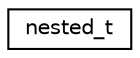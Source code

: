 digraph "Graphical Class Hierarchy"
{
  edge [fontname="Helvetica",fontsize="10",labelfontname="Helvetica",labelfontsize="10"];
  node [fontname="Helvetica",fontsize="10",shape=record];
  rankdir="LR";
  Node0 [label="nested_t",height=0.2,width=0.4,color="black", fillcolor="white", style="filled",URL="$structnested__t.html"];
}
